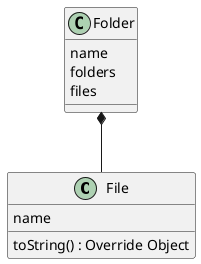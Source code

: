 @startuml
'https://plantuml.com/class-diagram

class File {
name
toString() : Override Object
}
class Folder {
name
folders
files

}

Folder *-- File

@enduml